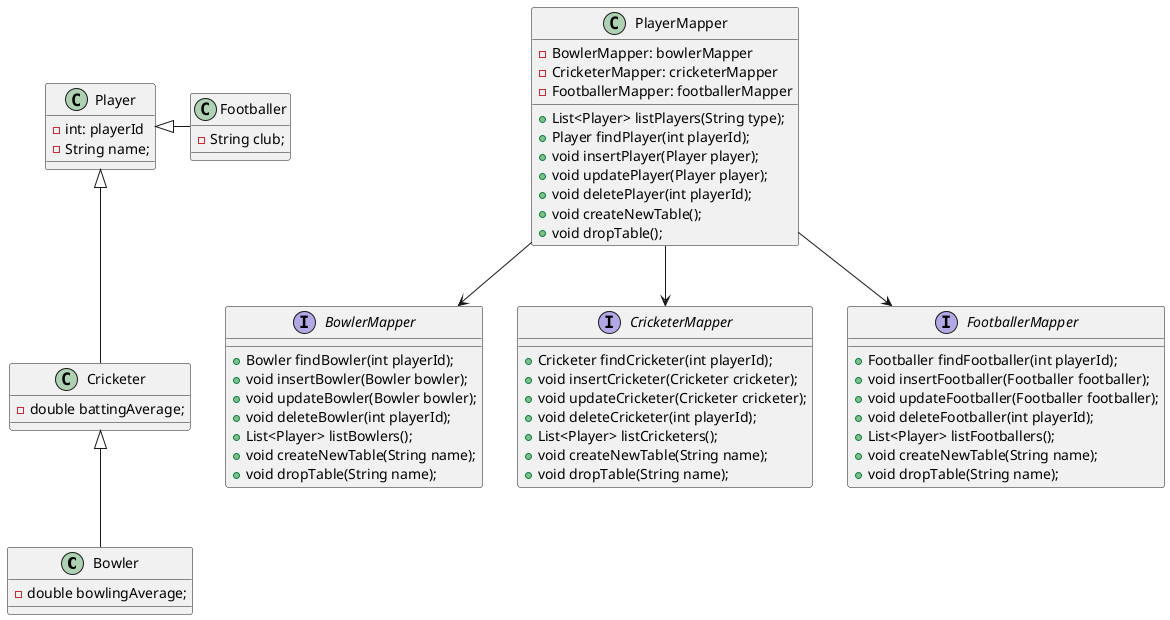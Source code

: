 @startuml
'https://plantuml.com/class-diagram


class Bowler
class Cricketer
class Footballer
class Player
interface BowlerMapper
interface CricketerMapper
interface FootballerMapper
Player <|-- Cricketer
Player <|- Footballer
Cricketer<|-- Bowler
PlayerMapper --> BowlerMapper
PlayerMapper --> CricketerMapper
PlayerMapper --> FootballerMapper

class Player {
- int: playerId
- String name;
}
class Footballer{
- String club;
}
class Cricketer {
- double battingAverage;
}
class Bowler {
- double bowlingAverage;
}
class PlayerMapper {
- BowlerMapper: bowlerMapper
- CricketerMapper: cricketerMapper
- FootballerMapper: footballerMapper
+ List<Player> listPlayers(String type);
+ Player findPlayer(int playerId);
+ void insertPlayer(Player player);
+ void updatePlayer(Player player);
+ void deletePlayer(int playerId);
+ void createNewTable();
+ void dropTable();
}
interface BowlerMapper {
+ Bowler findBowler(int playerId);
+ void insertBowler(Bowler bowler);
+ void updateBowler(Bowler bowler);
+ void deleteBowler(int playerId);
+ List<Player> listBowlers();
+ void createNewTable(String name);
+ void dropTable(String name);
}
interface CricketerMapper {
+ Cricketer findCricketer(int playerId);
+ void insertCricketer(Cricketer cricketer);
+ void updateCricketer(Cricketer cricketer);
+ void deleteCricketer(int playerId);
+ List<Player> listCricketers();
+ void createNewTable(String name);
+ void dropTable(String name);
}
interface FootballerMapper {
+ Footballer findFootballer(int playerId);
+ void insertFootballer(Footballer footballer);
+ void updateFootballer(Footballer footballer);
+ void deleteFootballer(int playerId);
+ List<Player> listFootballers();
+ void createNewTable(String name);
+ void dropTable(String name);
}
@enduml